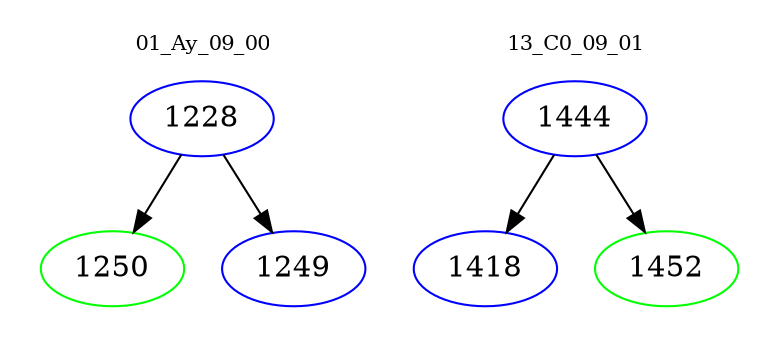 digraph{
subgraph cluster_0 {
color = white
label = "01_Ay_09_00";
fontsize=10;
T0_1228 [label="1228", color="blue"]
T0_1228 -> T0_1250 [color="black"]
T0_1250 [label="1250", color="green"]
T0_1228 -> T0_1249 [color="black"]
T0_1249 [label="1249", color="blue"]
}
subgraph cluster_1 {
color = white
label = "13_C0_09_01";
fontsize=10;
T1_1444 [label="1444", color="blue"]
T1_1444 -> T1_1418 [color="black"]
T1_1418 [label="1418", color="blue"]
T1_1444 -> T1_1452 [color="black"]
T1_1452 [label="1452", color="green"]
}
}

